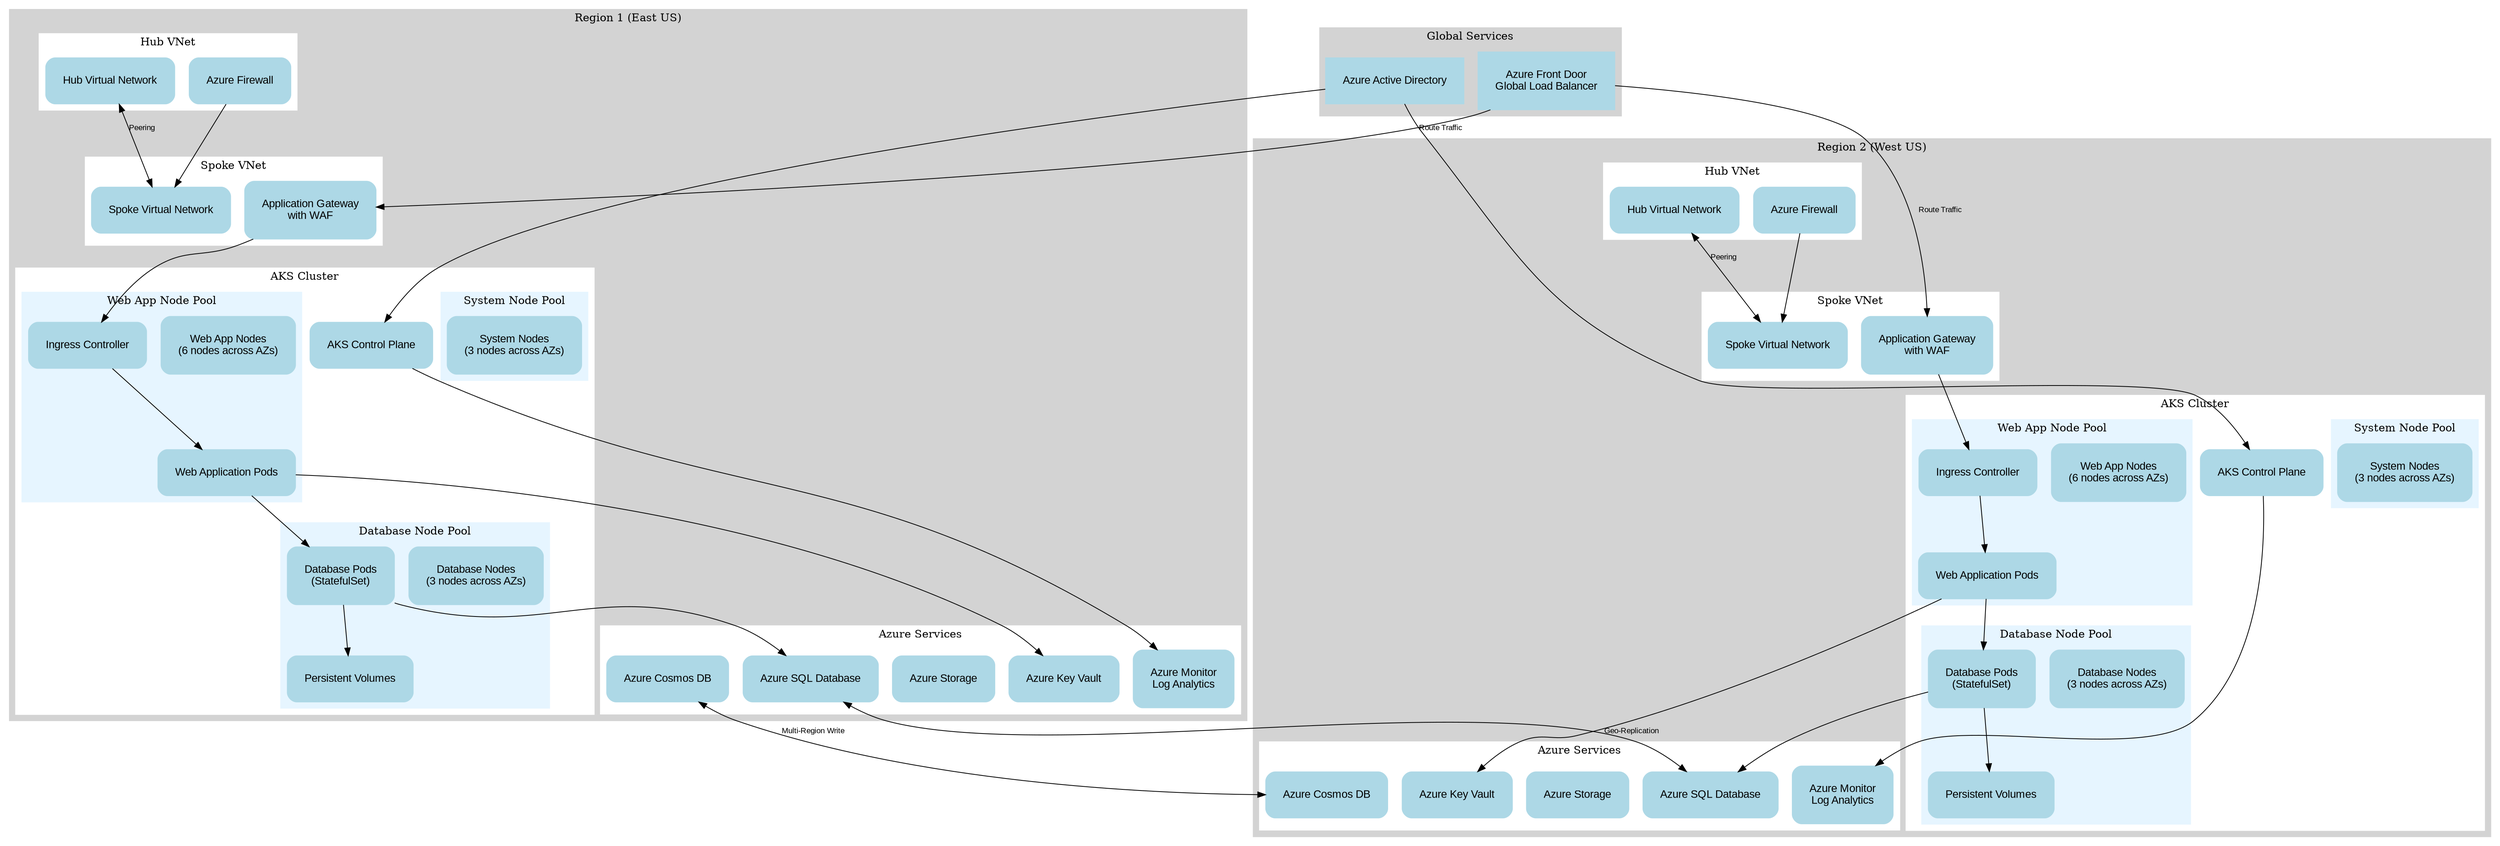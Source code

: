 digraph {
    rankdir=TB;
    node [shape=box, style="filled,rounded", color=lightblue, fontname="Arial", margin=0.3];
    edge [fontname="Arial", fontsize=10];
    
    // Global components
    subgraph cluster_global {
        label="Global Services";
        style=filled;
        color=lightgrey;
        
        frontdoor [label="Azure Front Door\nGlobal Load Balancer", shape=box, style="filled", color="#ADD8E6"];
        aad [label="Azure Active Directory", shape=box, style="filled", color="#ADD8E6"];
    }
    
    // Region 1
    subgraph cluster_region1 {
        label="Region 1 (East US)";
        style=filled;
        color=lightgrey;
        
        // Hub VNet
        subgraph cluster_hub1 {
            label="Hub VNet";
            style=filled;
            color=white;
            
            hub_vnet1 [label="Hub Virtual Network"];
            firewall1 [label="Azure Firewall"];
        }
        
        // Spoke VNet
        subgraph cluster_spoke1 {
            label="Spoke VNet";
            style=filled;
            color=white;
            
            spoke_vnet1 [label="Spoke Virtual Network"];
            appgw1 [label="Application Gateway\nwith WAF"];
        }
        
        // AKS Cluster
        subgraph cluster_aks1 {
            label="AKS Cluster";
            style=filled;
            color=white;
            
            aks1 [label="AKS Control Plane"];
            
            // System Node Pool
            subgraph cluster_system1 {
                label="System Node Pool";
                style=filled;
                color="#E6F5FF";
                
                system_nodes1 [label="System Nodes\n(3 nodes across AZs)"];
            }
            
            // Web App Node Pool
            subgraph cluster_webapp1 {
                label="Web App Node Pool";
                style=filled;
                color="#E6F5FF";
                
                webapp_nodes1 [label="Web App Nodes\n(6 nodes across AZs)"];
                web_pods1 [label="Web Application Pods"];
                ingress1 [label="Ingress Controller"];
            }
            
            // Database Node Pool
            subgraph cluster_db1 {
                label="Database Node Pool";
                style=filled;
                color="#E6F5FF";
                
                db_nodes1 [label="Database Nodes\n(3 nodes across AZs)"];
                db_pods1 [label="Database Pods\n(StatefulSet)"];
                pv1 [label="Persistent Volumes"];
            }
        }
        
        // Azure Services
        subgraph cluster_services1 {
            label="Azure Services";
            style=filled;
            color=white;
            
            sql1 [label="Azure SQL Database"];
            cosmos1 [label="Azure Cosmos DB"];
            storage1 [label="Azure Storage"];
            keyvault1 [label="Azure Key Vault"];
            monitor1 [label="Azure Monitor\nLog Analytics"];
        }
    }
    
    // Region 2
    subgraph cluster_region2 {
        label="Region 2 (West US)";
        style=filled;
        color=lightgrey;
        
        // Hub VNet
        subgraph cluster_hub2 {
            label="Hub VNet";
            style=filled;
            color=white;
            
            hub_vnet2 [label="Hub Virtual Network"];
            firewall2 [label="Azure Firewall"];
        }
        
        // Spoke VNet
        subgraph cluster_spoke2 {
            label="Spoke VNet";
            style=filled;
            color=white;
            
            spoke_vnet2 [label="Spoke Virtual Network"];
            appgw2 [label="Application Gateway\nwith WAF"];
        }
        
        // AKS Cluster
        subgraph cluster_aks2 {
            label="AKS Cluster";
            style=filled;
            color=white;
            
            aks2 [label="AKS Control Plane"];
            
            // System Node Pool
            subgraph cluster_system2 {
                label="System Node Pool";
                style=filled;
                color="#E6F5FF";
                
                system_nodes2 [label="System Nodes\n(3 nodes across AZs)"];
            }
            
            // Web App Node Pool
            subgraph cluster_webapp2 {
                label="Web App Node Pool";
                style=filled;
                color="#E6F5FF";
                
                webapp_nodes2 [label="Web App Nodes\n(6 nodes across AZs)"];
                web_pods2 [label="Web Application Pods"];
                ingress2 [label="Ingress Controller"];
            }
            
            // Database Node Pool
            subgraph cluster_db2 {
                label="Database Node Pool";
                style=filled;
                color="#E6F5FF";
                
                db_nodes2 [label="Database Nodes\n(3 nodes across AZs)"];
                db_pods2 [label="Database Pods\n(StatefulSet)"];
                pv2 [label="Persistent Volumes"];
            }
        }
        
        // Azure Services
        subgraph cluster_services2 {
            label="Azure Services";
            style=filled;
            color=white;
            
            sql2 [label="Azure SQL Database"];
            cosmos2 [label="Azure Cosmos DB"];
            storage2 [label="Azure Storage"];
            keyvault2 [label="Azure Key Vault"];
            monitor2 [label="Azure Monitor\nLog Analytics"];
        }
    }
    
    // Connections
    frontdoor -> appgw1 [label="Route Traffic"];
    frontdoor -> appgw2 [label="Route Traffic"];
    
    appgw1 -> ingress1;
    appgw2 -> ingress2;
    
    ingress1 -> web_pods1;
    ingress2 -> web_pods2;
    
    web_pods1 -> db_pods1;
    web_pods2 -> db_pods2;
    
    db_pods1 -> pv1;
    db_pods2 -> pv2;
    
    db_pods1 -> sql1;
    db_pods2 -> sql2;
    
    sql1 -> sql2 [dir=both, label="Geo-Replication"];
    cosmos1 -> cosmos2 [dir=both, label="Multi-Region Write"];
    
    aad -> aks1;
    aad -> aks2;
    
    hub_vnet1 -> spoke_vnet1 [dir=both, label="Peering"];
    hub_vnet2 -> spoke_vnet2 [dir=both, label="Peering"];
    
    firewall1 -> spoke_vnet1;
    firewall2 -> spoke_vnet2;
    
    aks1 -> monitor1;
    aks2 -> monitor2;
    
    web_pods1 -> keyvault1;
    web_pods2 -> keyvault2;
}

